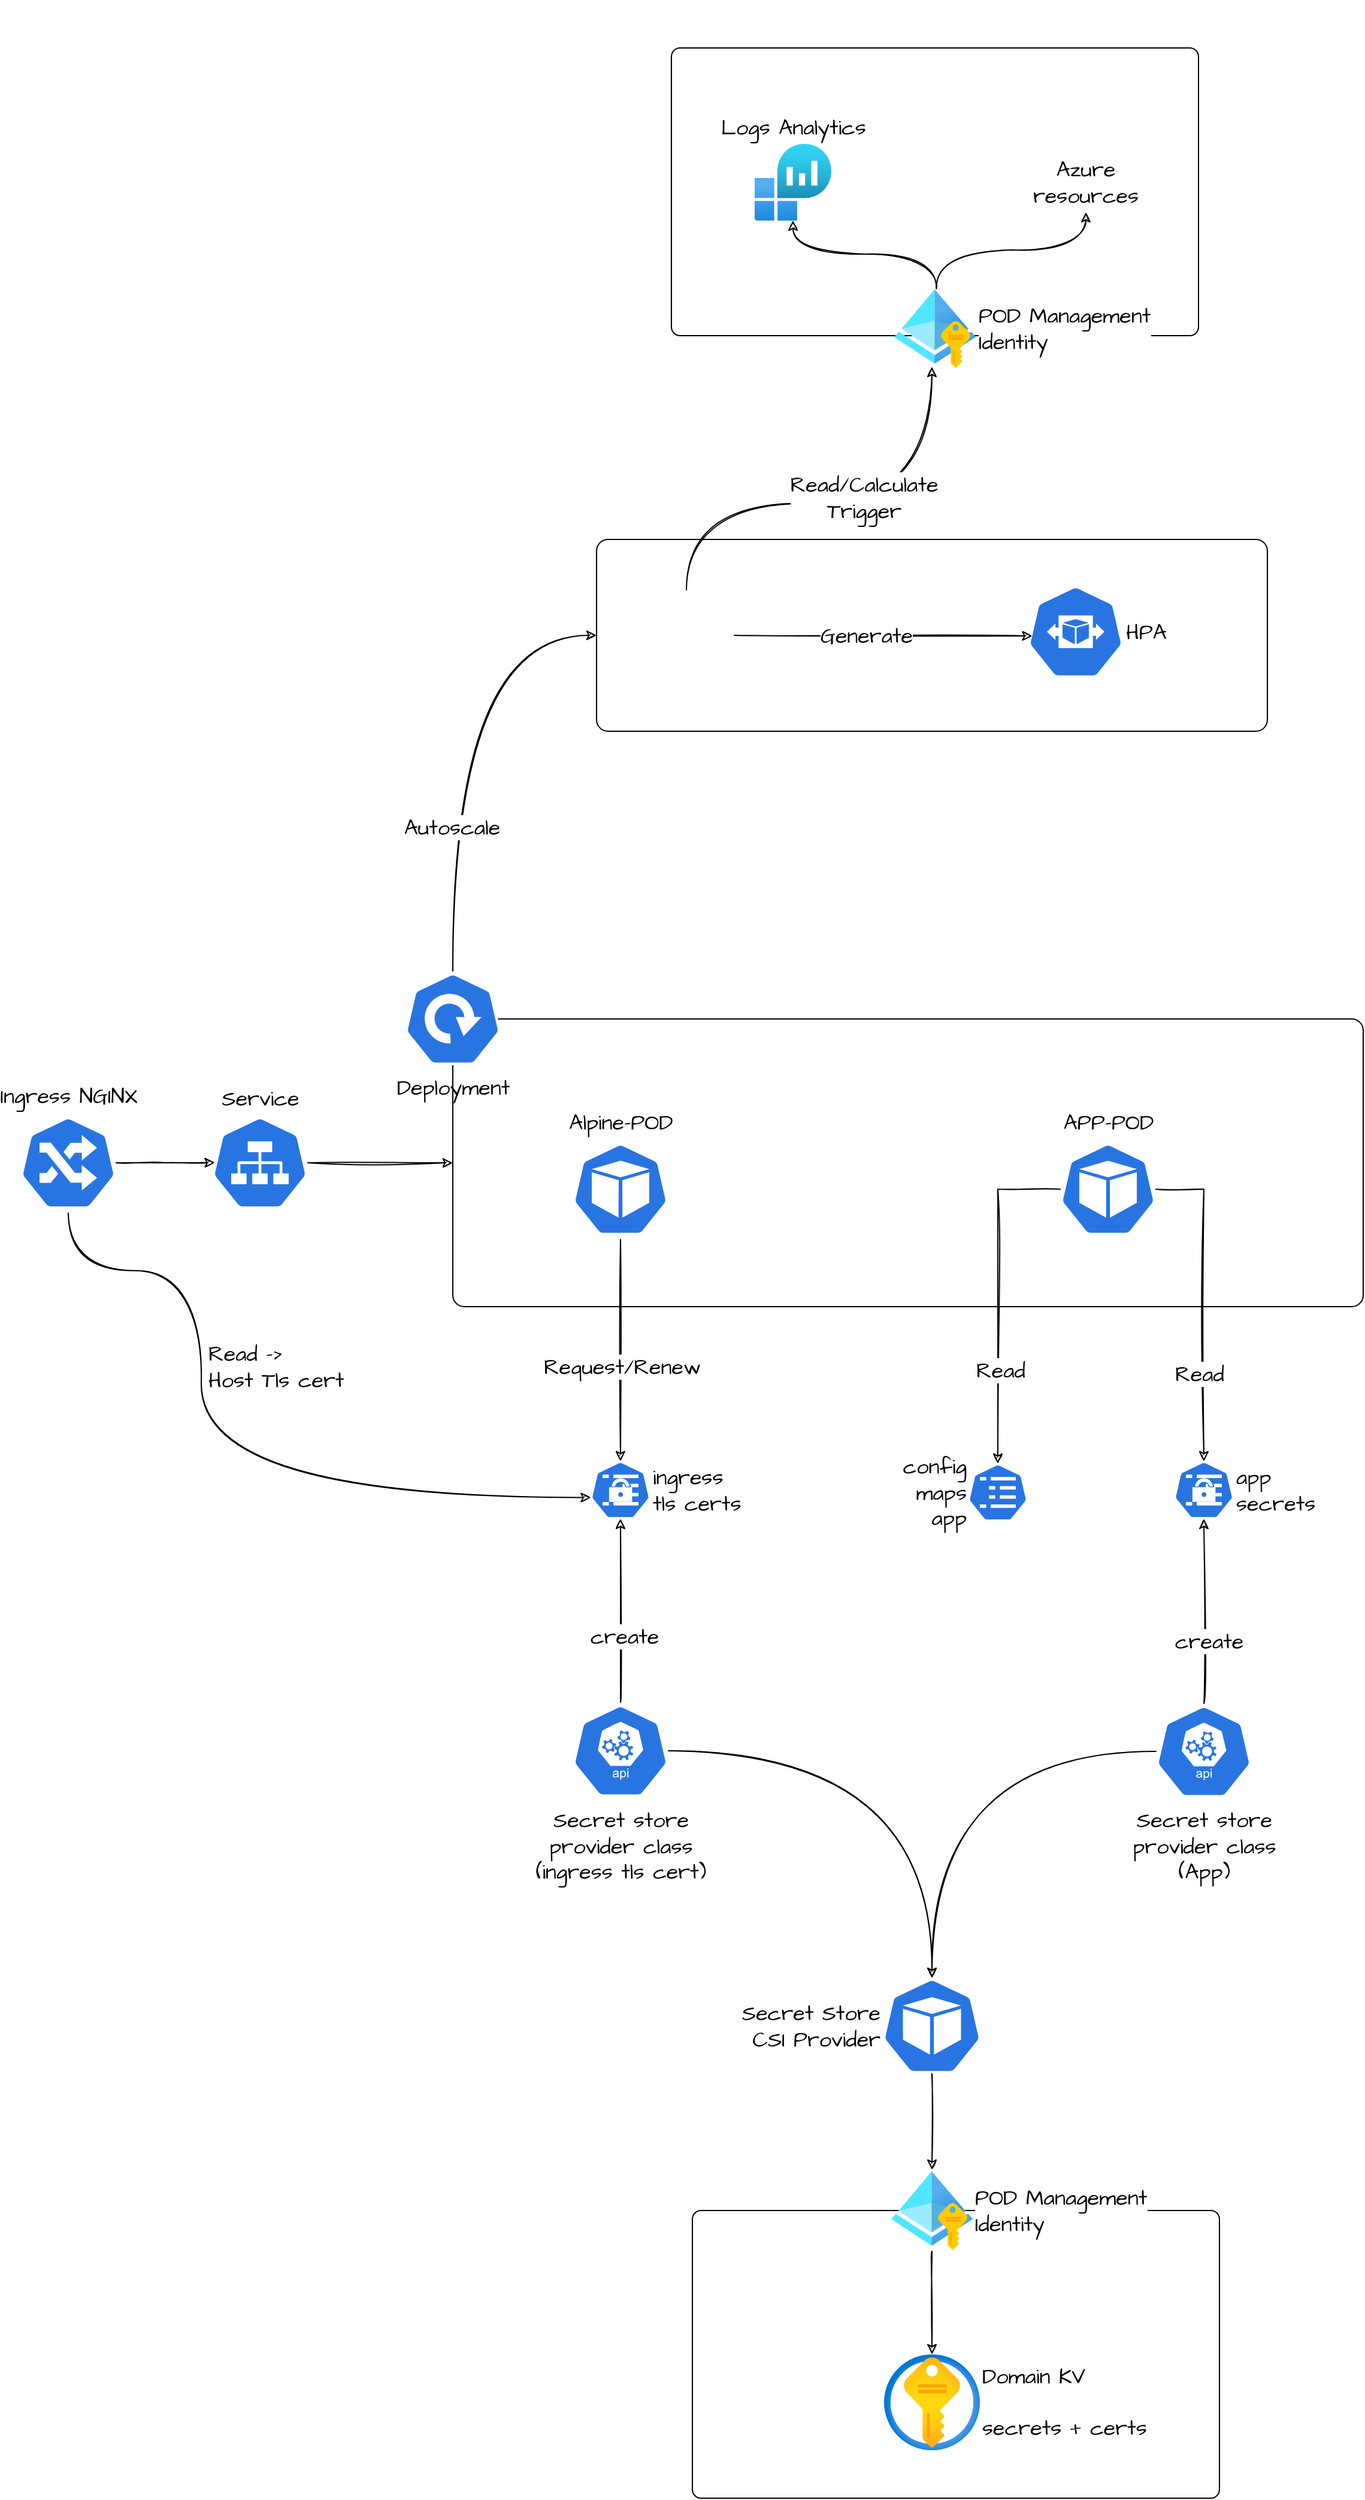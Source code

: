 <mxfile version="19.0.3" type="device"><diagram id="ZGYd3SjESlaEDazQRH5I" name="Page-1"><mxGraphModel dx="1617" dy="1778" grid="1" gridSize="10" guides="1" tooltips="1" connect="1" arrows="1" fold="1" page="1" pageScale="1" pageWidth="827" pageHeight="1169" math="0" shadow="0"><root><mxCell id="0"/><mxCell id="1" parent="0"/><mxCell id="ZACaJJi6Qwk8mwRqX2UE-5" value="" style="rounded=1;whiteSpace=wrap;html=1;fontFamily=Architects Daughter;fontSource=https%3A%2F%2Ffonts.googleapis.com%2Fcss%3Ffamily%3DArchitects%2BDaughter;fontSize=18;arcSize=4;" vertex="1" parent="1"><mxGeometry x="160" y="160" width="760" height="240" as="geometry"/></mxCell><mxCell id="ZACaJJi6Qwk8mwRqX2UE-65" style="edgeStyle=orthogonalEdgeStyle;curved=1;rounded=0;sketch=1;orthogonalLoop=1;jettySize=auto;html=1;entryX=0;entryY=0.5;entryDx=0;entryDy=0;fontFamily=Architects Daughter;fontSource=https%3A%2F%2Ffonts.googleapis.com%2Fcss%3Ffamily%3DArchitects%2BDaughter;fontSize=18;exitX=0.5;exitY=0;exitDx=0;exitDy=0;exitPerimeter=0;" edge="1" parent="1" source="ZACaJJi6Qwk8mwRqX2UE-3" target="ZACaJJi6Qwk8mwRqX2UE-64"><mxGeometry relative="1" as="geometry"/></mxCell><mxCell id="ZACaJJi6Qwk8mwRqX2UE-66" value="Autoscale" style="edgeLabel;html=1;align=center;verticalAlign=middle;resizable=0;points=[];fontSize=18;fontFamily=Architects Daughter;" vertex="1" connectable="0" parent="ZACaJJi6Qwk8mwRqX2UE-65"><mxGeometry x="-0.124" y="1" relative="1" as="geometry"><mxPoint y="55" as="offset"/></mxGeometry></mxCell><mxCell id="ZACaJJi6Qwk8mwRqX2UE-3" value="Deployment" style="sketch=0;html=1;dashed=0;whitespace=wrap;fillColor=#2875E2;strokeColor=#ffffff;points=[[0.005,0.63,0],[0.1,0.2,0],[0.9,0.2,0],[0.5,0,0],[0.995,0.63,0],[0.72,0.99,0],[0.5,1,0],[0.28,0.99,0]];shape=mxgraph.kubernetes.icon;prIcon=deploy;labelPosition=center;verticalLabelPosition=bottom;align=center;verticalAlign=top;fontFamily=Architects Daughter;fontSource=https%3A%2F%2Ffonts.googleapis.com%2Fcss%3Ffamily%3DArchitects%2BDaughter;fontSize=18;" vertex="1" parent="1"><mxGeometry x="120" y="120" width="80" height="80" as="geometry"/></mxCell><mxCell id="ZACaJJi6Qwk8mwRqX2UE-43" style="edgeStyle=orthogonalEdgeStyle;rounded=0;sketch=1;orthogonalLoop=1;jettySize=auto;html=1;entryX=0.5;entryY=0;entryDx=0;entryDy=0;entryPerimeter=0;fontFamily=Architects Daughter;fontSource=https%3A%2F%2Ffonts.googleapis.com%2Fcss%3Ffamily%3DArchitects%2BDaughter;fontSize=18;" edge="1" parent="1" source="ZACaJJi6Qwk8mwRqX2UE-6" target="ZACaJJi6Qwk8mwRqX2UE-9"><mxGeometry relative="1" as="geometry"/></mxCell><mxCell id="ZACaJJi6Qwk8mwRqX2UE-44" value="Read" style="edgeLabel;html=1;align=center;verticalAlign=middle;resizable=0;points=[];fontSize=18;fontFamily=Architects Daughter;" vertex="1" connectable="0" parent="ZACaJJi6Qwk8mwRqX2UE-43"><mxGeometry x="0.453" y="-4" relative="1" as="geometry"><mxPoint as="offset"/></mxGeometry></mxCell><mxCell id="ZACaJJi6Qwk8mwRqX2UE-46" style="edgeStyle=orthogonalEdgeStyle;rounded=0;sketch=1;orthogonalLoop=1;jettySize=auto;html=1;entryX=0.5;entryY=0;entryDx=0;entryDy=0;entryPerimeter=0;fontFamily=Architects Daughter;fontSource=https%3A%2F%2Ffonts.googleapis.com%2Fcss%3Ffamily%3DArchitects%2BDaughter;fontSize=18;" edge="1" parent="1" source="ZACaJJi6Qwk8mwRqX2UE-6" target="ZACaJJi6Qwk8mwRqX2UE-45"><mxGeometry relative="1" as="geometry"/></mxCell><mxCell id="ZACaJJi6Qwk8mwRqX2UE-47" value="Read" style="edgeLabel;html=1;align=center;verticalAlign=middle;resizable=0;points=[];fontSize=18;fontFamily=Architects Daughter;" vertex="1" connectable="0" parent="ZACaJJi6Qwk8mwRqX2UE-46"><mxGeometry x="0.442" y="2" relative="1" as="geometry"><mxPoint as="offset"/></mxGeometry></mxCell><mxCell id="ZACaJJi6Qwk8mwRqX2UE-6" value="APP-POD" style="sketch=0;html=1;dashed=0;whitespace=wrap;fillColor=#2875E2;strokeColor=#ffffff;points=[[0.005,0.63,0],[0.1,0.2,0],[0.9,0.2,0],[0.5,0,0],[0.995,0.63,0],[0.72,0.99,0],[0.5,1,0],[0.28,0.99,0]];shape=mxgraph.kubernetes.icon;prIcon=pod;fontFamily=Architects Daughter;fontSource=https%3A%2F%2Ffonts.googleapis.com%2Fcss%3Ffamily%3DArchitects%2BDaughter;fontSize=18;labelPosition=center;verticalLabelPosition=top;align=center;verticalAlign=bottom;" vertex="1" parent="1"><mxGeometry x="667" y="260" width="80" height="84" as="geometry"/></mxCell><mxCell id="ZACaJJi6Qwk8mwRqX2UE-48" style="edgeStyle=orthogonalEdgeStyle;rounded=0;sketch=1;orthogonalLoop=1;jettySize=auto;html=1;entryX=0.5;entryY=0;entryDx=0;entryDy=0;entryPerimeter=0;fontFamily=Architects Daughter;fontSource=https%3A%2F%2Ffonts.googleapis.com%2Fcss%3Ffamily%3DArchitects%2BDaughter;fontSize=18;" edge="1" parent="1" source="ZACaJJi6Qwk8mwRqX2UE-7" target="ZACaJJi6Qwk8mwRqX2UE-10"><mxGeometry relative="1" as="geometry"/></mxCell><mxCell id="ZACaJJi6Qwk8mwRqX2UE-49" value="Request/Renew" style="edgeLabel;html=1;align=center;verticalAlign=middle;resizable=0;points=[];fontSize=18;fontFamily=Architects Daughter;" vertex="1" connectable="0" parent="ZACaJJi6Qwk8mwRqX2UE-48"><mxGeometry x="0.146" y="1" relative="1" as="geometry"><mxPoint as="offset"/></mxGeometry></mxCell><mxCell id="ZACaJJi6Qwk8mwRqX2UE-7" value="Alpine-POD" style="sketch=0;html=1;dashed=0;whitespace=wrap;fillColor=#2875E2;strokeColor=#ffffff;points=[[0.005,0.63,0],[0.1,0.2,0],[0.9,0.2,0],[0.5,0,0],[0.995,0.63,0],[0.72,0.99,0],[0.5,1,0],[0.28,0.99,0]];shape=mxgraph.kubernetes.icon;prIcon=pod;fontFamily=Architects Daughter;fontSource=https%3A%2F%2Ffonts.googleapis.com%2Fcss%3Ffamily%3DArchitects%2BDaughter;fontSize=18;labelPosition=center;verticalLabelPosition=top;align=center;verticalAlign=bottom;" vertex="1" parent="1"><mxGeometry x="260" y="260" width="80" height="84" as="geometry"/></mxCell><mxCell id="ZACaJJi6Qwk8mwRqX2UE-9" value="app&lt;br&gt;secrets" style="sketch=0;html=1;dashed=0;whitespace=wrap;fillColor=#2875E2;strokeColor=#ffffff;points=[[0.005,0.63,0],[0.1,0.2,0],[0.9,0.2,0],[0.5,0,0],[0.995,0.63,0],[0.72,0.99,0],[0.5,1,0],[0.28,0.99,0]];shape=mxgraph.kubernetes.icon;prIcon=secret;fontFamily=Architects Daughter;fontSource=https%3A%2F%2Ffonts.googleapis.com%2Fcss%3Ffamily%3DArchitects%2BDaughter;fontSize=18;labelPosition=right;verticalLabelPosition=middle;align=left;verticalAlign=middle;" vertex="1" parent="1"><mxGeometry x="762" y="529" width="50" height="48" as="geometry"/></mxCell><mxCell id="ZACaJJi6Qwk8mwRqX2UE-10" value="ingress&lt;br&gt;tls certs" style="sketch=0;html=1;dashed=0;whitespace=wrap;fillColor=#2875E2;strokeColor=#ffffff;points=[[0.005,0.63,0],[0.1,0.2,0],[0.9,0.2,0],[0.5,0,0],[0.995,0.63,0],[0.72,0.99,0],[0.5,1,0],[0.28,0.99,0]];shape=mxgraph.kubernetes.icon;prIcon=secret;fontFamily=Architects Daughter;fontSource=https%3A%2F%2Ffonts.googleapis.com%2Fcss%3Ffamily%3DArchitects%2BDaughter;fontSize=18;labelPosition=right;verticalLabelPosition=middle;align=left;verticalAlign=middle;" vertex="1" parent="1"><mxGeometry x="275" y="529" width="50" height="48" as="geometry"/></mxCell><mxCell id="ZACaJJi6Qwk8mwRqX2UE-26" style="edgeStyle=orthogonalEdgeStyle;curved=1;rounded=0;sketch=1;orthogonalLoop=1;jettySize=auto;html=1;entryX=0.5;entryY=0;entryDx=0;entryDy=0;entryPerimeter=0;fontFamily=Architects Daughter;fontSource=https%3A%2F%2Ffonts.googleapis.com%2Fcss%3Ffamily%3DArchitects%2BDaughter;fontSize=18;" edge="1" parent="1" source="ZACaJJi6Qwk8mwRqX2UE-22" target="ZACaJJi6Qwk8mwRqX2UE-25"><mxGeometry relative="1" as="geometry"/></mxCell><mxCell id="ZACaJJi6Qwk8mwRqX2UE-33" style="edgeStyle=orthogonalEdgeStyle;curved=1;rounded=0;sketch=1;orthogonalLoop=1;jettySize=auto;html=1;entryX=0.5;entryY=1;entryDx=0;entryDy=0;entryPerimeter=0;fontFamily=Architects Daughter;fontSource=https%3A%2F%2Ffonts.googleapis.com%2Fcss%3Ffamily%3DArchitects%2BDaughter;fontSize=18;" edge="1" parent="1" source="ZACaJJi6Qwk8mwRqX2UE-22" target="ZACaJJi6Qwk8mwRqX2UE-9"><mxGeometry relative="1" as="geometry"/></mxCell><mxCell id="ZACaJJi6Qwk8mwRqX2UE-35" value="create" style="edgeLabel;html=1;align=center;verticalAlign=middle;resizable=0;points=[];fontSize=18;fontFamily=Architects Daughter;" vertex="1" connectable="0" parent="ZACaJJi6Qwk8mwRqX2UE-33"><mxGeometry x="-0.325" y="-4" relative="1" as="geometry"><mxPoint as="offset"/></mxGeometry></mxCell><mxCell id="ZACaJJi6Qwk8mwRqX2UE-22" value="Secret store&lt;br&gt;provider class&lt;br&gt;(App)" style="sketch=0;html=1;dashed=0;whitespace=wrap;fillColor=#2875E2;strokeColor=#ffffff;points=[[0.005,0.63,0],[0.1,0.2,0],[0.9,0.2,0],[0.5,0,0],[0.995,0.63,0],[0.72,0.99,0],[0.5,1,0],[0.28,0.99,0]];shape=mxgraph.kubernetes.icon;prIcon=api;fontFamily=Architects Daughter;fontSource=https%3A%2F%2Ffonts.googleapis.com%2Fcss%3Ffamily%3DArchitects%2BDaughter;fontSize=18;labelPosition=center;verticalLabelPosition=bottom;align=center;verticalAlign=top;" vertex="1" parent="1"><mxGeometry x="747" y="731" width="80" height="80" as="geometry"/></mxCell><mxCell id="ZACaJJi6Qwk8mwRqX2UE-27" style="edgeStyle=orthogonalEdgeStyle;curved=1;rounded=0;sketch=1;orthogonalLoop=1;jettySize=auto;html=1;fontFamily=Architects Daughter;fontSource=https%3A%2F%2Ffonts.googleapis.com%2Fcss%3Ffamily%3DArchitects%2BDaughter;fontSize=18;entryX=0.5;entryY=0;entryDx=0;entryDy=0;entryPerimeter=0;" edge="1" parent="1" source="ZACaJJi6Qwk8mwRqX2UE-23" target="ZACaJJi6Qwk8mwRqX2UE-25"><mxGeometry relative="1" as="geometry"><mxPoint x="560" y="959" as="targetPoint"/></mxGeometry></mxCell><mxCell id="ZACaJJi6Qwk8mwRqX2UE-34" style="edgeStyle=orthogonalEdgeStyle;curved=1;rounded=0;sketch=1;orthogonalLoop=1;jettySize=auto;html=1;entryX=0.5;entryY=1;entryDx=0;entryDy=0;entryPerimeter=0;fontFamily=Architects Daughter;fontSource=https%3A%2F%2Ffonts.googleapis.com%2Fcss%3Ffamily%3DArchitects%2BDaughter;fontSize=18;" edge="1" parent="1" source="ZACaJJi6Qwk8mwRqX2UE-23" target="ZACaJJi6Qwk8mwRqX2UE-10"><mxGeometry relative="1" as="geometry"/></mxCell><mxCell id="ZACaJJi6Qwk8mwRqX2UE-36" value="create" style="edgeLabel;html=1;align=center;verticalAlign=middle;resizable=0;points=[];fontSize=18;fontFamily=Architects Daughter;" vertex="1" connectable="0" parent="ZACaJJi6Qwk8mwRqX2UE-34"><mxGeometry x="-0.273" y="-3" relative="1" as="geometry"><mxPoint as="offset"/></mxGeometry></mxCell><mxCell id="ZACaJJi6Qwk8mwRqX2UE-23" value="Secret store&lt;br&gt;provider class&lt;br&gt;(ingress tls cert)" style="sketch=0;html=1;dashed=0;whitespace=wrap;fillColor=#2875E2;strokeColor=#ffffff;points=[[0.005,0.63,0],[0.1,0.2,0],[0.9,0.2,0],[0.5,0,0],[0.995,0.63,0],[0.72,0.99,0],[0.5,1,0],[0.28,0.99,0]];shape=mxgraph.kubernetes.icon;prIcon=api;fontFamily=Architects Daughter;fontSource=https%3A%2F%2Ffonts.googleapis.com%2Fcss%3Ffamily%3DArchitects%2BDaughter;fontSize=18;labelPosition=center;verticalLabelPosition=bottom;align=center;verticalAlign=top;" vertex="1" parent="1"><mxGeometry x="260" y="730" width="80" height="81" as="geometry"/></mxCell><mxCell id="ZACaJJi6Qwk8mwRqX2UE-25" value="Secret Store&lt;br&gt;CSI Provider" style="sketch=0;html=1;dashed=0;whitespace=wrap;fillColor=#2875E2;strokeColor=#ffffff;points=[[0.005,0.63,0],[0.1,0.2,0],[0.9,0.2,0],[0.5,0,0],[0.995,0.63,0],[0.72,0.99,0],[0.5,1,0],[0.28,0.99,0]];shape=mxgraph.kubernetes.icon;prIcon=pod;fontFamily=Architects Daughter;fontSource=https%3A%2F%2Ffonts.googleapis.com%2Fcss%3Ffamily%3DArchitects%2BDaughter;fontSize=18;labelPosition=left;verticalLabelPosition=middle;align=right;verticalAlign=middle;" vertex="1" parent="1"><mxGeometry x="517.5" y="960" width="85" height="80" as="geometry"/></mxCell><mxCell id="ZACaJJi6Qwk8mwRqX2UE-61" style="edgeStyle=orthogonalEdgeStyle;curved=1;rounded=0;sketch=1;orthogonalLoop=1;jettySize=auto;html=1;fontFamily=Architects Daughter;fontSource=https%3A%2F%2Ffonts.googleapis.com%2Fcss%3Ffamily%3DArchitects%2BDaughter;fontSize=18;" edge="1" parent="1" source="ZACaJJi6Qwk8mwRqX2UE-25" target="ZACaJJi6Qwk8mwRqX2UE-60"><mxGeometry relative="1" as="geometry"/></mxCell><mxCell id="ZACaJJi6Qwk8mwRqX2UE-45" value="config&lt;br&gt;maps&lt;br&gt;app" style="sketch=0;html=1;dashed=0;whitespace=wrap;fillColor=#2875E2;strokeColor=#ffffff;points=[[0.005,0.63,0],[0.1,0.2,0],[0.9,0.2,0],[0.5,0,0],[0.995,0.63,0],[0.72,0.99,0],[0.5,1,0],[0.28,0.99,0]];shape=mxgraph.kubernetes.icon;prIcon=cm;fontFamily=Architects Daughter;fontSource=https%3A%2F%2Ffonts.googleapis.com%2Fcss%3Ffamily%3DArchitects%2BDaughter;fontSize=18;labelPosition=left;verticalLabelPosition=middle;align=right;verticalAlign=middle;" vertex="1" parent="1"><mxGeometry x="590" y="531" width="50" height="48" as="geometry"/></mxCell><mxCell id="ZACaJJi6Qwk8mwRqX2UE-53" style="edgeStyle=orthogonalEdgeStyle;rounded=0;sketch=1;orthogonalLoop=1;jettySize=auto;html=1;entryX=0;entryY=0.5;entryDx=0;entryDy=0;fontFamily=Architects Daughter;fontSource=https%3A%2F%2Ffonts.googleapis.com%2Fcss%3Ffamily%3DArchitects%2BDaughter;fontSize=18;" edge="1" parent="1" source="ZACaJJi6Qwk8mwRqX2UE-52" target="ZACaJJi6Qwk8mwRqX2UE-5"><mxGeometry relative="1" as="geometry"/></mxCell><mxCell id="ZACaJJi6Qwk8mwRqX2UE-52" value="Service" style="sketch=0;html=1;dashed=0;whitespace=wrap;fillColor=#2875E2;strokeColor=#ffffff;points=[[0.005,0.63,0],[0.1,0.2,0],[0.9,0.2,0],[0.5,0,0],[0.995,0.63,0],[0.72,0.99,0],[0.5,1,0],[0.28,0.99,0]];shape=mxgraph.kubernetes.icon;prIcon=svc;fontFamily=Architects Daughter;fontSource=https%3A%2F%2Ffonts.googleapis.com%2Fcss%3Ffamily%3DArchitects%2BDaughter;fontSize=18;labelPosition=center;verticalLabelPosition=top;align=center;verticalAlign=bottom;" vertex="1" parent="1"><mxGeometry x="-41" y="240" width="80" height="80" as="geometry"/></mxCell><mxCell id="ZACaJJi6Qwk8mwRqX2UE-57" style="edgeStyle=orthogonalEdgeStyle;rounded=0;sketch=1;orthogonalLoop=1;jettySize=auto;html=1;entryX=0.029;entryY=0.498;entryDx=0;entryDy=0;entryPerimeter=0;fontFamily=Architects Daughter;fontSource=https%3A%2F%2Ffonts.googleapis.com%2Fcss%3Ffamily%3DArchitects%2BDaughter;fontSize=18;" edge="1" parent="1" source="ZACaJJi6Qwk8mwRqX2UE-56" target="ZACaJJi6Qwk8mwRqX2UE-52"><mxGeometry relative="1" as="geometry"/></mxCell><mxCell id="ZACaJJi6Qwk8mwRqX2UE-58" style="edgeStyle=orthogonalEdgeStyle;rounded=0;sketch=1;orthogonalLoop=1;jettySize=auto;html=1;entryX=0.005;entryY=0.63;entryDx=0;entryDy=0;entryPerimeter=0;fontFamily=Architects Daughter;fontSource=https%3A%2F%2Ffonts.googleapis.com%2Fcss%3Ffamily%3DArchitects%2BDaughter;fontSize=18;curved=1;exitX=0.5;exitY=1;exitDx=0;exitDy=0;exitPerimeter=0;" edge="1" parent="1" source="ZACaJJi6Qwk8mwRqX2UE-56" target="ZACaJJi6Qwk8mwRqX2UE-10"><mxGeometry relative="1" as="geometry"><Array as="points"><mxPoint x="-161" y="370"/><mxPoint x="-50" y="370"/><mxPoint x="-50" y="559"/></Array></mxGeometry></mxCell><mxCell id="ZACaJJi6Qwk8mwRqX2UE-59" value="Read -&amp;gt;&lt;br&gt;Host Tls cert" style="edgeLabel;html=1;align=left;verticalAlign=middle;resizable=0;points=[];fontSize=18;fontFamily=Architects Daughter;" vertex="1" connectable="0" parent="ZACaJJi6Qwk8mwRqX2UE-58"><mxGeometry x="-0.29" y="4" relative="1" as="geometry"><mxPoint as="offset"/></mxGeometry></mxCell><mxCell id="ZACaJJi6Qwk8mwRqX2UE-56" value="Ingress NGINX" style="sketch=0;html=1;dashed=0;whitespace=wrap;fillColor=#2875E2;strokeColor=#ffffff;points=[[0.005,0.63,0],[0.1,0.2,0],[0.9,0.2,0],[0.5,0,0],[0.995,0.63,0],[0.72,0.99,0],[0.5,1,0],[0.28,0.99,0]];shape=mxgraph.kubernetes.icon;prIcon=ing;fontFamily=Architects Daughter;fontSource=https%3A%2F%2Ffonts.googleapis.com%2Fcss%3Ffamily%3DArchitects%2BDaughter;fontSize=18;labelPosition=center;verticalLabelPosition=top;align=center;verticalAlign=bottom;" vertex="1" parent="1"><mxGeometry x="-201" y="238" width="80" height="84" as="geometry"/></mxCell><mxCell id="ZACaJJi6Qwk8mwRqX2UE-37" value="" style="rounded=1;whiteSpace=wrap;html=1;fontFamily=Architects Daughter;fontSource=https%3A%2F%2Ffonts.googleapis.com%2Fcss%3Ffamily%3DArchitects%2BDaughter;fontSize=18;arcSize=3;" vertex="1" parent="1"><mxGeometry x="360" y="1154" width="440" height="240" as="geometry"/></mxCell><mxCell id="ZACaJJi6Qwk8mwRqX2UE-38" value="" style="shape=image;verticalLabelPosition=bottom;verticalAlign=top;imageAspect=0;image=https://upload.wikimedia.org/wikipedia/commons/thumb/f/fa/Microsoft_Azure.svg/1200px-Microsoft_Azure.svg.png;fontFamily=Architects Daughter;fontSource=https%3A%2F%2Ffonts.googleapis.com%2Fcss%3Ffamily%3DArchitects%2BDaughter;fontSize=18;" vertex="1" parent="1"><mxGeometry x="315" y="1114" width="80" height="80" as="geometry"/></mxCell><mxCell id="ZACaJJi6Qwk8mwRqX2UE-31" value="Domain KV&lt;br&gt;&lt;br&gt;secrets + certs" style="aspect=fixed;html=1;points=[];align=left;image;fontSize=18;image=img/lib/azure2/security/Key_Vaults.svg;fontFamily=Architects Daughter;fontSource=https%3A%2F%2Ffonts.googleapis.com%2Fcss%3Ffamily%3DArchitects%2BDaughter;labelPosition=right;verticalLabelPosition=middle;verticalAlign=middle;" vertex="1" parent="1"><mxGeometry x="520" y="1274" width="80" height="80" as="geometry"/></mxCell><mxCell id="ZACaJJi6Qwk8mwRqX2UE-62" style="edgeStyle=orthogonalEdgeStyle;curved=1;rounded=0;sketch=1;orthogonalLoop=1;jettySize=auto;html=1;fontFamily=Architects Daughter;fontSource=https%3A%2F%2Ffonts.googleapis.com%2Fcss%3Ffamily%3DArchitects%2BDaughter;fontSize=18;" edge="1" parent="1" source="ZACaJJi6Qwk8mwRqX2UE-60" target="ZACaJJi6Qwk8mwRqX2UE-31"><mxGeometry relative="1" as="geometry"/></mxCell><mxCell id="ZACaJJi6Qwk8mwRqX2UE-60" value="POD Management &lt;br style=&quot;font-size: 18px;&quot;&gt;Identity" style="aspect=fixed;html=1;points=[];align=left;image;fontSize=18;image=img/lib/azure2/identity/Managed_Identities.svg;fontFamily=Architects Daughter;fontSource=https%3A%2F%2Ffonts.googleapis.com%2Fcss%3Ffamily%3DArchitects%2BDaughter;labelPosition=right;verticalLabelPosition=middle;verticalAlign=middle;" vertex="1" parent="1"><mxGeometry x="526" y="1120" width="68" height="68" as="geometry"/></mxCell><mxCell id="ZACaJJi6Qwk8mwRqX2UE-64" value="" style="rounded=1;whiteSpace=wrap;html=1;fontFamily=Architects Daughter;fontSource=https%3A%2F%2Ffonts.googleapis.com%2Fcss%3Ffamily%3DArchitects%2BDaughter;fontSize=18;arcSize=6;labelPosition=left;verticalLabelPosition=top;align=right;verticalAlign=bottom;" vertex="1" parent="1"><mxGeometry x="280" y="-240" width="560" height="160" as="geometry"/></mxCell><mxCell id="ZACaJJi6Qwk8mwRqX2UE-63" value="HPA" style="sketch=0;html=1;dashed=0;whitespace=wrap;fillColor=#2875E2;strokeColor=#ffffff;points=[[0.005,0.63,0],[0.1,0.2,0],[0.9,0.2,0],[0.5,0,0],[0.995,0.63,0],[0.72,0.99,0],[0.5,1,0],[0.28,0.99,0]];shape=mxgraph.kubernetes.icon;prIcon=hpa;fontFamily=Architects Daughter;fontSource=https%3A%2F%2Ffonts.googleapis.com%2Fcss%3Ffamily%3DArchitects%2BDaughter;fontSize=18;labelPosition=right;verticalLabelPosition=middle;align=left;verticalAlign=middle;" vertex="1" parent="1"><mxGeometry x="640" y="-203" width="80" height="80" as="geometry"/></mxCell><mxCell id="ZACaJJi6Qwk8mwRqX2UE-74" style="edgeStyle=orthogonalEdgeStyle;curved=1;rounded=0;sketch=1;orthogonalLoop=1;jettySize=auto;html=1;entryX=0.463;entryY=0.971;entryDx=0;entryDy=0;entryPerimeter=0;fontFamily=Architects Daughter;fontSource=https%3A%2F%2Ffonts.googleapis.com%2Fcss%3Ffamily%3DArchitects%2BDaughter;fontSize=18;" edge="1" parent="1" source="ZACaJJi6Qwk8mwRqX2UE-67" target="ZACaJJi6Qwk8mwRqX2UE-73"><mxGeometry relative="1" as="geometry"><Array as="points"><mxPoint x="355" y="-270"/><mxPoint x="560" y="-270"/></Array></mxGeometry></mxCell><mxCell id="ZACaJJi6Qwk8mwRqX2UE-81" value="Read/Calculate&lt;br&gt;Trigger" style="edgeLabel;html=1;align=center;verticalAlign=middle;resizable=0;points=[];fontSize=18;fontFamily=Architects Daughter;" vertex="1" connectable="0" parent="ZACaJJi6Qwk8mwRqX2UE-74"><mxGeometry x="0.123" y="5" relative="1" as="geometry"><mxPoint as="offset"/></mxGeometry></mxCell><mxCell id="ZACaJJi6Qwk8mwRqX2UE-79" style="edgeStyle=orthogonalEdgeStyle;curved=1;rounded=0;sketch=1;orthogonalLoop=1;jettySize=auto;html=1;entryX=0.047;entryY=0.544;entryDx=0;entryDy=0;entryPerimeter=0;fontFamily=Architects Daughter;fontSource=https%3A%2F%2Ffonts.googleapis.com%2Fcss%3Ffamily%3DArchitects%2BDaughter;fontSize=18;" edge="1" parent="1" source="ZACaJJi6Qwk8mwRqX2UE-67" target="ZACaJJi6Qwk8mwRqX2UE-63"><mxGeometry relative="1" as="geometry"/></mxCell><mxCell id="ZACaJJi6Qwk8mwRqX2UE-80" value="Generate" style="edgeLabel;html=1;align=center;verticalAlign=middle;resizable=0;points=[];fontSize=18;fontFamily=Architects Daughter;" vertex="1" connectable="0" parent="ZACaJJi6Qwk8mwRqX2UE-79"><mxGeometry x="-0.107" relative="1" as="geometry"><mxPoint x="-2" as="offset"/></mxGeometry></mxCell><mxCell id="ZACaJJi6Qwk8mwRqX2UE-67" value="" style="shape=image;verticalLabelPosition=bottom;verticalAlign=top;imageAspect=0;image=https://keda.sh/img/logos/keda-icon-color.png;fontFamily=Architects Daughter;fontSource=https%3A%2F%2Ffonts.googleapis.com%2Fcss%3Ffamily%3DArchitects%2BDaughter;fontSize=18;" vertex="1" parent="1"><mxGeometry x="315" y="-198" width="80" height="76" as="geometry"/></mxCell><mxCell id="ZACaJJi6Qwk8mwRqX2UE-69" value="" style="rounded=1;whiteSpace=wrap;html=1;fontFamily=Architects Daughter;fontSource=https%3A%2F%2Ffonts.googleapis.com%2Fcss%3Ffamily%3DArchitects%2BDaughter;fontSize=18;arcSize=3;" vertex="1" parent="1"><mxGeometry x="342.5" y="-650" width="440" height="240" as="geometry"/></mxCell><mxCell id="ZACaJJi6Qwk8mwRqX2UE-70" value="" style="shape=image;verticalLabelPosition=bottom;verticalAlign=top;imageAspect=0;image=https://upload.wikimedia.org/wikipedia/commons/thumb/f/fa/Microsoft_Azure.svg/1200px-Microsoft_Azure.svg.png;fontFamily=Architects Daughter;fontSource=https%3A%2F%2Ffonts.googleapis.com%2Fcss%3Ffamily%3DArchitects%2BDaughter;fontSize=18;" vertex="1" parent="1"><mxGeometry x="297.5" y="-690" width="80" height="80" as="geometry"/></mxCell><mxCell id="ZACaJJi6Qwk8mwRqX2UE-77" style="edgeStyle=orthogonalEdgeStyle;curved=1;rounded=0;sketch=1;orthogonalLoop=1;jettySize=auto;html=1;fontFamily=Architects Daughter;fontSource=https%3A%2F%2Ffonts.googleapis.com%2Fcss%3Ffamily%3DArchitects%2BDaughter;fontSize=18;exitX=0.518;exitY=0.015;exitDx=0;exitDy=0;exitPerimeter=0;" edge="1" parent="1" source="ZACaJJi6Qwk8mwRqX2UE-73" target="ZACaJJi6Qwk8mwRqX2UE-76"><mxGeometry relative="1" as="geometry"/></mxCell><mxCell id="ZACaJJi6Qwk8mwRqX2UE-78" style="edgeStyle=orthogonalEdgeStyle;curved=1;rounded=0;sketch=1;orthogonalLoop=1;jettySize=auto;html=1;entryX=0.5;entryY=1;entryDx=0;entryDy=0;fontFamily=Architects Daughter;fontSource=https%3A%2F%2Ffonts.googleapis.com%2Fcss%3Ffamily%3DArchitects%2BDaughter;fontSize=18;exitX=0.518;exitY=-0.004;exitDx=0;exitDy=0;exitPerimeter=0;" edge="1" parent="1" source="ZACaJJi6Qwk8mwRqX2UE-73" target="ZACaJJi6Qwk8mwRqX2UE-75"><mxGeometry relative="1" as="geometry"/></mxCell><mxCell id="ZACaJJi6Qwk8mwRqX2UE-73" value="POD Management &lt;br style=&quot;font-size: 18px;&quot;&gt;Identity" style="aspect=fixed;html=1;points=[];align=left;image;fontSize=18;image=img/lib/azure2/identity/Managed_Identities.svg;fontFamily=Architects Daughter;fontSource=https%3A%2F%2Ffonts.googleapis.com%2Fcss%3Ffamily%3DArchitects%2BDaughter;labelPosition=right;verticalLabelPosition=middle;verticalAlign=middle;" vertex="1" parent="1"><mxGeometry x="528.5" y="-450" width="68" height="68" as="geometry"/></mxCell><mxCell id="ZACaJJi6Qwk8mwRqX2UE-75" value="Azure resources" style="text;html=1;strokeColor=none;fillColor=none;align=center;verticalAlign=middle;whiteSpace=wrap;rounded=0;fontFamily=Architects Daughter;fontSource=https%3A%2F%2Ffonts.googleapis.com%2Fcss%3Ffamily%3DArchitects%2BDaughter;fontSize=18;" vertex="1" parent="1"><mxGeometry x="640" y="-563" width="97" height="50" as="geometry"/></mxCell><mxCell id="ZACaJJi6Qwk8mwRqX2UE-76" value="Logs Analytics" style="aspect=fixed;html=1;points=[];align=center;image;fontSize=18;image=img/lib/azure2/analytics/Log_Analytics_Workspaces.svg;fontFamily=Architects Daughter;fontSource=https%3A%2F%2Ffonts.googleapis.com%2Fcss%3Ffamily%3DArchitects%2BDaughter;labelPosition=center;verticalLabelPosition=top;verticalAlign=bottom;" vertex="1" parent="1"><mxGeometry x="412" y="-570" width="64" height="64" as="geometry"/></mxCell></root></mxGraphModel></diagram></mxfile>